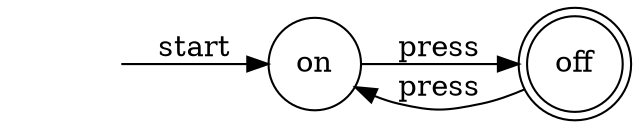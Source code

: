 digraph abstract {
  rankdir=LR;
  node  [shape=circle];
  start [shape=none, label=""];
  off [shape=doublecircle];
  start->on [label=start];
  on->off [label=press];
  off->on [label=press];
}

